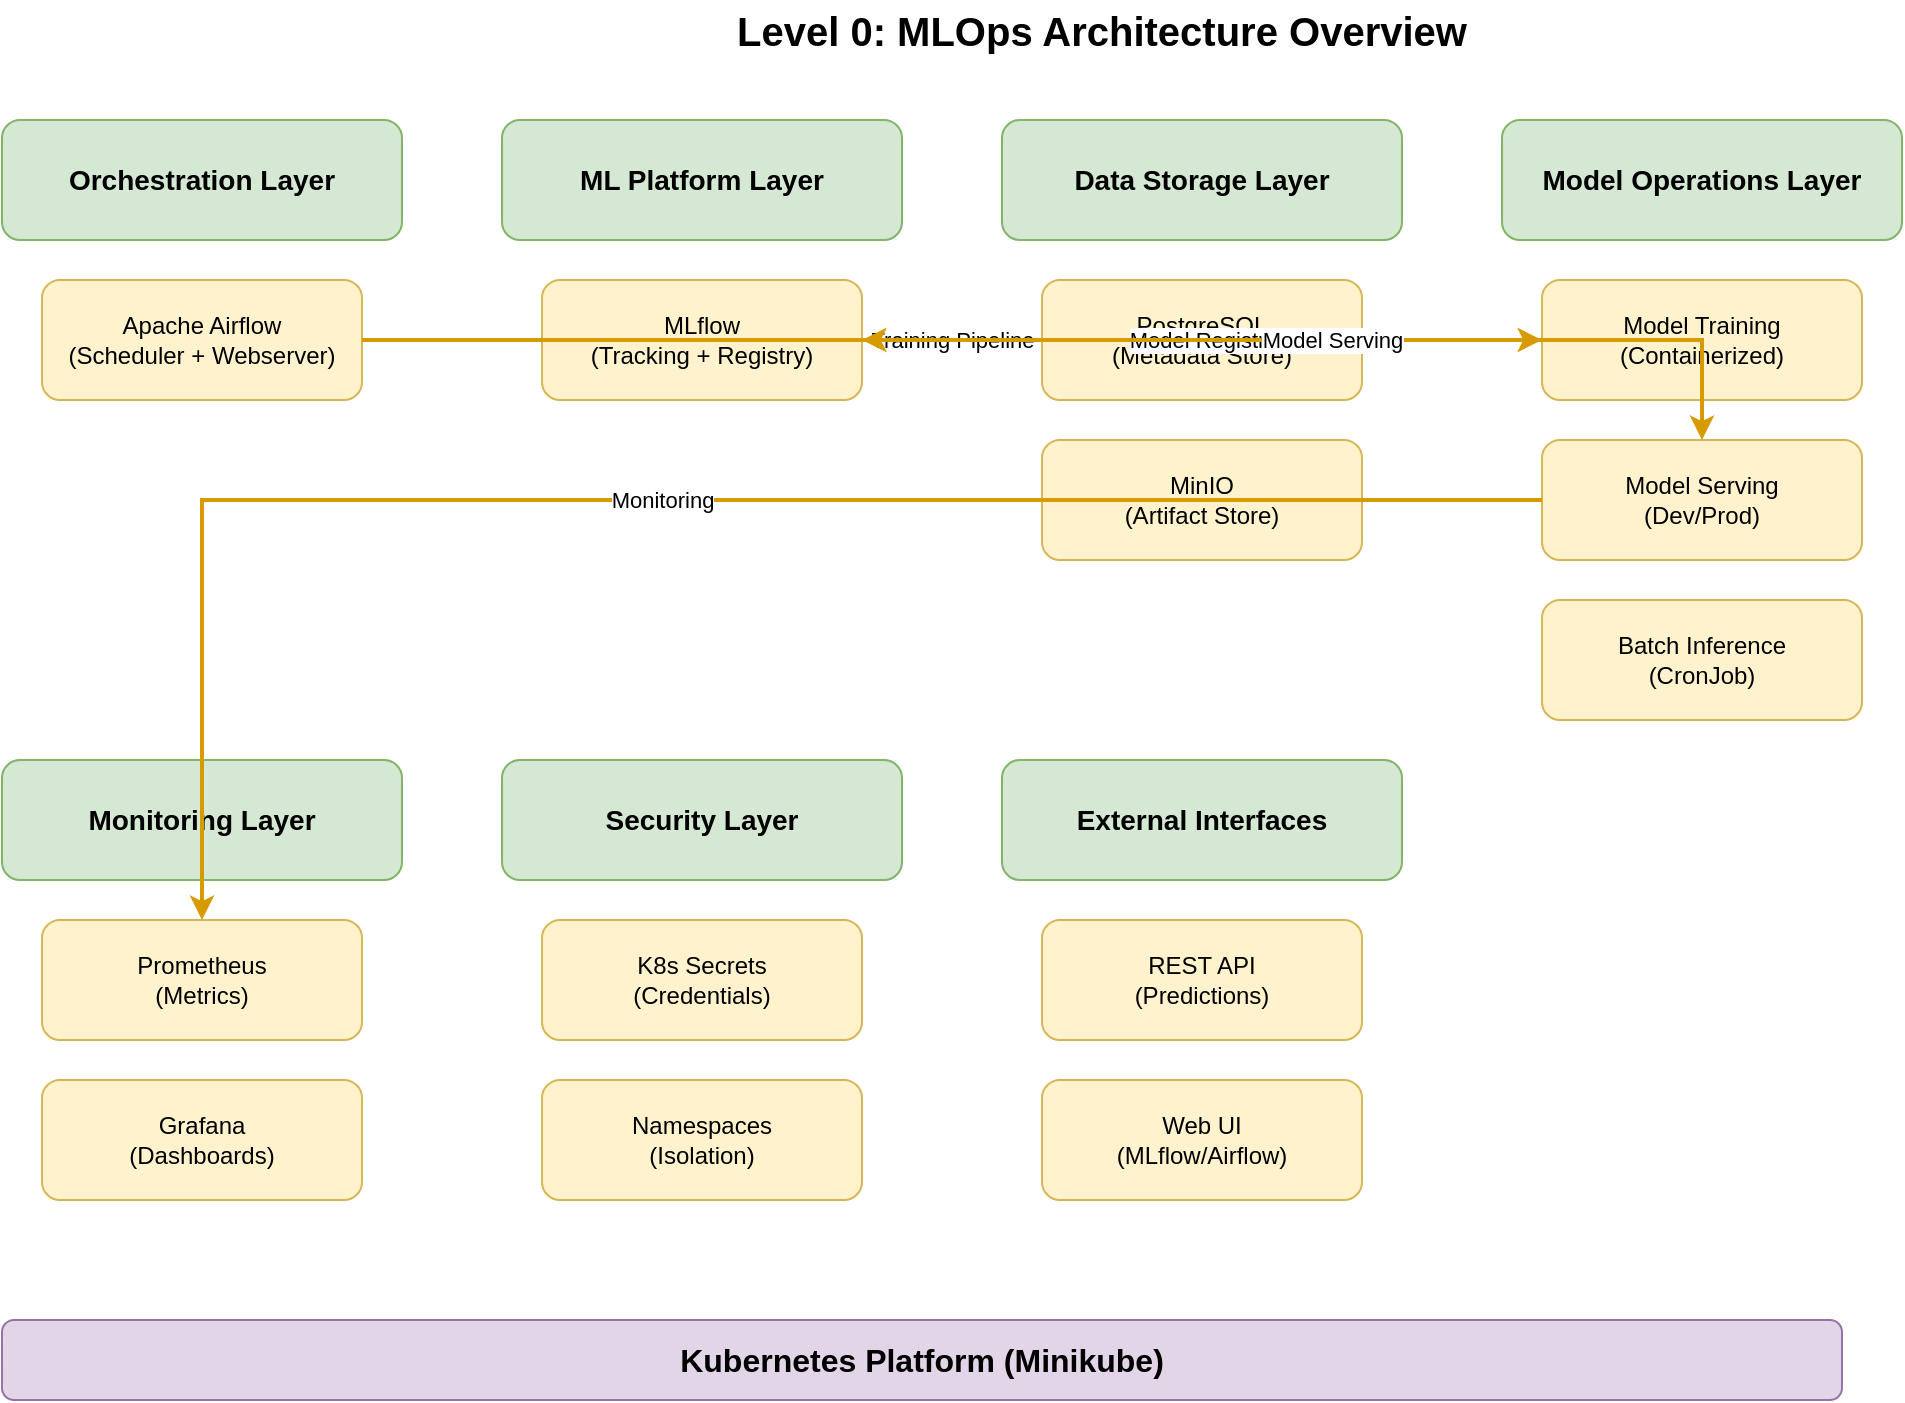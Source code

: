 <mxfile version="24.7.17" type="device">
  <diagram name="Level0-MLOps-Architecture" id="level0-mlops">
    <mxGraphModel dx="1422" dy="794" grid="1" gridSize="10" guides="1" tooltips="1" connect="1" arrows="1" fold="1" page="1" pageScale="1" pageWidth="1169" pageHeight="827" math="0" shadow="0">
      <root>
        <mxCell id="0" />
        <mxCell id="1" parent="0" />
        
        <!-- Title -->
        <mxCell id="title" value="Level 0: MLOps Architecture Overview" style="text;html=1;strokeColor=none;fillColor=none;align=center;verticalAlign=middle;whiteSpace=wrap;rounded=0;fontSize=20;fontStyle=1;" vertex="1" parent="1">
          <mxGeometry x="400" y="20" width="400" height="30" as="geometry" />
        </mxCell>
        
        <!-- Orchestration Layer -->
        <mxCell id="orchestration" value="Orchestration Layer" style="rounded=1;whiteSpace=wrap;html=1;fillColor=#d5e8d4;strokeColor=#82b366;fontSize=14;fontStyle=1;" vertex="1" parent="1">
          <mxGeometry x="50" y="80" width="200" height="60" as="geometry" />
        </mxCell>
        <mxCell id="airflow" value="Apache Airflow&#xa;(Scheduler + Webserver)" style="rounded=1;whiteSpace=wrap;html=1;fillColor=#fff2cc;strokeColor=#d6b656;" vertex="1" parent="1">
          <mxGeometry x="70" y="160" width="160" height="60" as="geometry" />
        </mxCell>
        
        <!-- ML Platform Layer -->
        <mxCell id="mlplatform" value="ML Platform Layer" style="rounded=1;whiteSpace=wrap;html=1;fillColor=#d5e8d4;strokeColor=#82b366;fontSize=14;fontStyle=1;" vertex="1" parent="1">
          <mxGeometry x="300" y="80" width="200" height="60" as="geometry" />
        </mxCell>
        <mxCell id="mlflow" value="MLflow&#xa;(Tracking + Registry)" style="rounded=1;whiteSpace=wrap;html=1;fillColor=#fff2cc;strokeColor=#d6b656;" vertex="1" parent="1">
          <mxGeometry x="320" y="160" width="160" height="60" as="geometry" />
        </mxCell>
        
        <!-- Data Storage Layer -->
        <mxCell id="datastorage" value="Data Storage Layer" style="rounded=1;whiteSpace=wrap;html=1;fillColor=#d5e8d4;strokeColor=#82b366;fontSize=14;fontStyle=1;" vertex="1" parent="1">
          <mxGeometry x="550" y="80" width="200" height="60" as="geometry" />
        </mxCell>
        <mxCell id="postgres" value="PostgreSQL&#xa;(Metadata Store)" style="rounded=1;whiteSpace=wrap;html=1;fillColor=#fff2cc;strokeColor=#d6b656;" vertex="1" parent="1">
          <mxGeometry x="570" y="160" width="160" height="60" as="geometry" />
        </mxCell>
        <mxCell id="minio" value="MinIO&#xa;(Artifact Store)" style="rounded=1;whiteSpace=wrap;html=1;fillColor=#fff2cc;strokeColor=#d6b656;" vertex="1" parent="1">
          <mxGeometry x="570" y="240" width="160" height="60" as="geometry" />
        </mxCell>
        
        <!-- Model Operations Layer -->
        <mxCell id="modelops" value="Model Operations Layer" style="rounded=1;whiteSpace=wrap;html=1;fillColor=#d5e8d4;strokeColor=#82b366;fontSize=14;fontStyle=1;" vertex="1" parent="1">
          <mxGeometry x="800" y="80" width="200" height="60" as="geometry" />
        </mxCell>
        <mxCell id="training" value="Model Training&#xa;(Containerized)" style="rounded=1;whiteSpace=wrap;html=1;fillColor=#fff2cc;strokeColor=#d6b656;" vertex="1" parent="1">
          <mxGeometry x="820" y="160" width="160" height="60" as="geometry" />
        </mxCell>
        <mxCell id="serving" value="Model Serving&#xa;(Dev/Prod)" style="rounded=1;whiteSpace=wrap;html=1;fillColor=#fff2cc;strokeColor=#d6b656;" vertex="1" parent="1">
          <mxGeometry x="820" y="240" width="160" height="60" as="geometry" />
        </mxCell>
        <mxCell id="batch" value="Batch Inference&#xa;(CronJob)" style="rounded=1;whiteSpace=wrap;html=1;fillColor=#fff2cc;strokeColor=#d6b656;" vertex="1" parent="1">
          <mxGeometry x="820" y="320" width="160" height="60" as="geometry" />
        </mxCell>
        
        <!-- Monitoring Layer -->
        <mxCell id="monitoring" value="Monitoring Layer" style="rounded=1;whiteSpace=wrap;html=1;fillColor=#d5e8d4;strokeColor=#82b366;fontSize=14;fontStyle=1;" vertex="1" parent="1">
          <mxGeometry x="50" y="400" width="200" height="60" as="geometry" />
        </mxCell>
        <mxCell id="prometheus" value="Prometheus&#xa;(Metrics)" style="rounded=1;whiteSpace=wrap;html=1;fillColor=#fff2cc;strokeColor=#d6b656;" vertex="1" parent="1">
          <mxGeometry x="70" y="480" width="160" height="60" as="geometry" />
        </mxCell>
        <mxCell id="grafana" value="Grafana&#xa;(Dashboards)" style="rounded=1;whiteSpace=wrap;html=1;fillColor=#fff2cc;strokeColor=#d6b656;" vertex="1" parent="1">
          <mxGeometry x="70" y="560" width="160" height="60" as="geometry" />
        </mxCell>
        
        <!-- Security Layer -->
        <mxCell id="security" value="Security Layer" style="rounded=1;whiteSpace=wrap;html=1;fillColor=#d5e8d4;strokeColor=#82b366;fontSize=14;fontStyle=1;" vertex="1" parent="1">
          <mxGeometry x="300" y="400" width="200" height="60" as="geometry" />
        </mxCell>
        <mxCell id="secrets" value="K8s Secrets&#xa;(Credentials)" style="rounded=1;whiteSpace=wrap;html=1;fillColor=#fff2cc;strokeColor=#d6b656;" vertex="1" parent="1">
          <mxGeometry x="320" y="480" width="160" height="60" as="geometry" />
        </mxCell>
        <mxCell id="namespaces" value="Namespaces&#xa;(Isolation)" style="rounded=1;whiteSpace=wrap;html=1;fillColor=#fff2cc;strokeColor=#d6b656;" vertex="1" parent="1">
          <mxGeometry x="320" y="560" width="160" height="60" as="geometry" />
        </mxCell>
        
        <!-- External Interfaces -->
        <mxCell id="external" value="External Interfaces" style="rounded=1;whiteSpace=wrap;html=1;fillColor=#d5e8d4;strokeColor=#82b366;fontSize=14;fontStyle=1;" vertex="1" parent="1">
          <mxGeometry x="550" y="400" width="200" height="60" as="geometry" />
        </mxCell>
        <mxCell id="api" value="REST API&#xa;(Predictions)" style="rounded=1;whiteSpace=wrap;html=1;fillColor=#fff2cc;strokeColor=#d6b656;" vertex="1" parent="1">
          <mxGeometry x="570" y="480" width="160" height="60" as="geometry" />
        </mxCell>
        <mxCell id="ui" value="Web UI&#xa;(MLflow/Airflow)" style="rounded=1;whiteSpace=wrap;html=1;fillColor=#fff2cc;strokeColor=#d6b656;" vertex="1" parent="1">
          <mxGeometry x="570" y="560" width="160" height="60" as="geometry" />
        </mxCell>
        
        <!-- Kubernetes Platform -->
        <mxCell id="k8s" value="Kubernetes Platform (Minikube)" style="rounded=1;whiteSpace=wrap;html=1;fillColor=#e1d5e7;strokeColor=#9673a6;fontSize=16;fontStyle=1;" vertex="1" parent="1">
          <mxGeometry x="50" y="680" width="920" height="40" as="geometry" />
        </mxCell>
        
        <!-- Key Flows -->
        <mxCell id="flow1" value="Training Pipeline" style="edgeStyle=orthogonalEdgeStyle;rounded=0;orthogonalLoop=1;jettySize=auto;html=1;strokeColor=#d79b00;strokeWidth=2;" edge="1" parent="1" source="airflow" target="training">
          <mxGeometry relative="1" as="geometry" />
        </mxCell>
        <mxCell id="flow2" value="Model Registry" style="edgeStyle=orthogonalEdgeStyle;rounded=0;orthogonalLoop=1;jettySize=auto;html=1;strokeColor=#d79b00;strokeWidth=2;" edge="1" parent="1" source="training" target="mlflow">
          <mxGeometry relative="1" as="geometry" />
        </mxCell>
        <mxCell id="flow3" value="Model Serving" style="edgeStyle=orthogonalEdgeStyle;rounded=0;orthogonalLoop=1;jettySize=auto;html=1;strokeColor=#d79b00;strokeWidth=2;" edge="1" parent="1" source="mlflow" target="serving">
          <mxGeometry relative="1" as="geometry" />
        </mxCell>
        <mxCell id="flow4" value="Monitoring" style="edgeStyle=orthogonalEdgeStyle;rounded=0;orthogonalLoop=1;jettySize=auto;html=1;strokeColor=#d79b00;strokeWidth=2;" edge="1" parent="1" source="serving" target="prometheus">
          <mxGeometry relative="1" as="geometry" />
        </mxCell>
        
      </root>
    </mxGraphModel>
  </diagram>
</mxfile>

